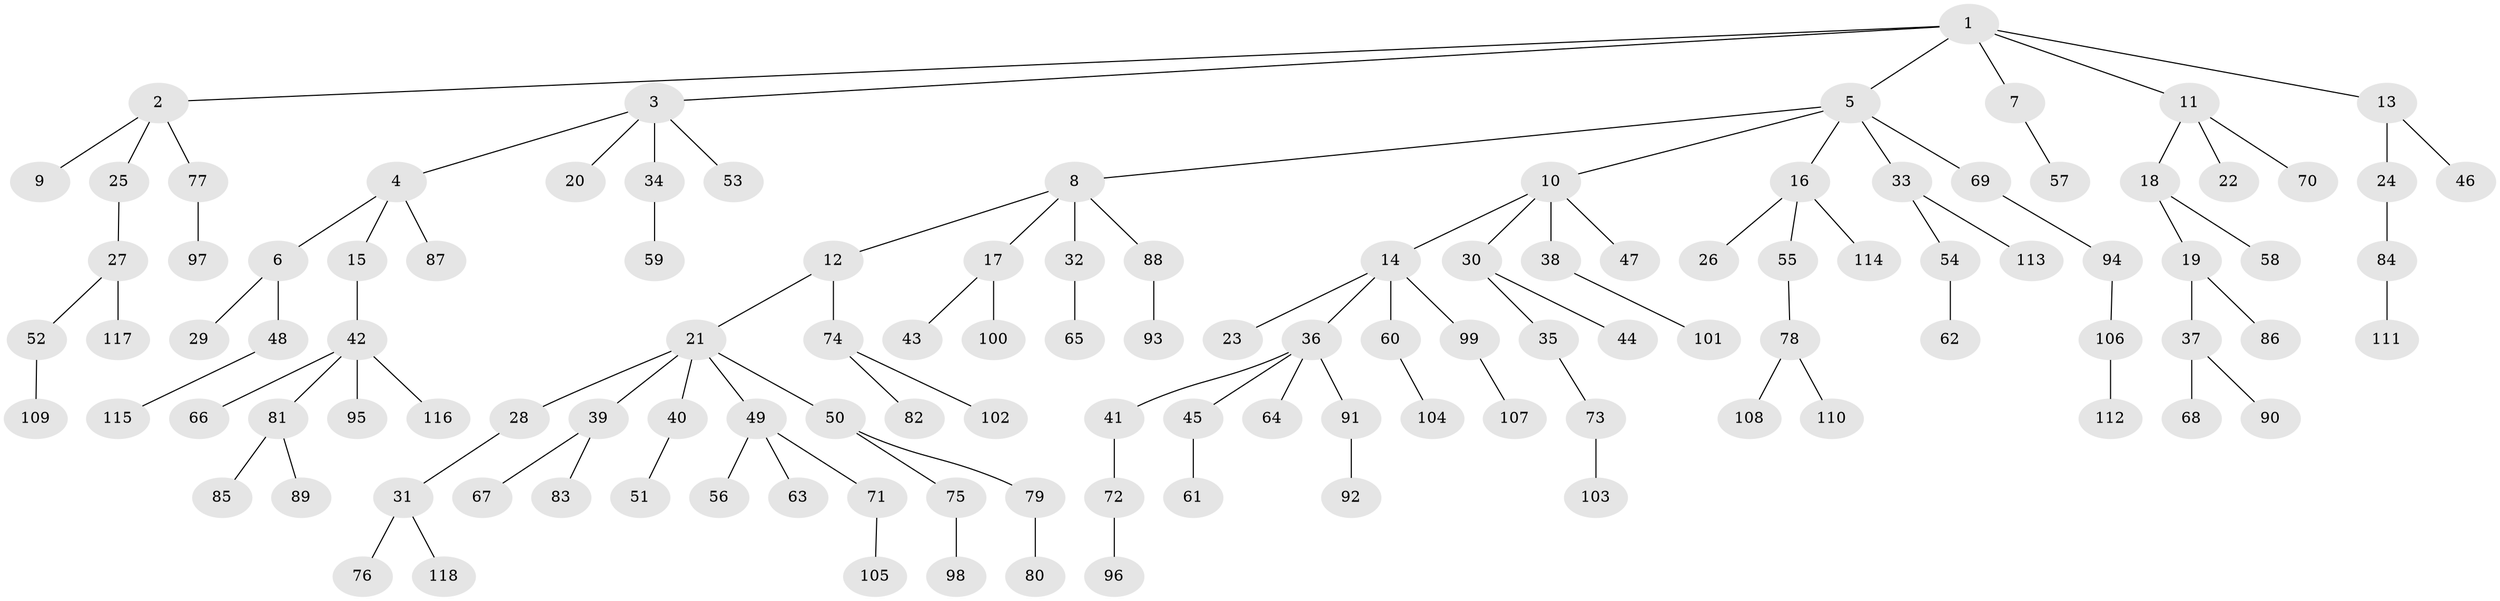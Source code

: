 // coarse degree distribution, {6: 0.04878048780487805, 4: 0.06097560975609756, 2: 0.2073170731707317, 5: 0.036585365853658534, 1: 0.5487804878048781, 3: 0.0975609756097561}
// Generated by graph-tools (version 1.1) at 2025/42/03/06/25 10:42:02]
// undirected, 118 vertices, 117 edges
graph export_dot {
graph [start="1"]
  node [color=gray90,style=filled];
  1;
  2;
  3;
  4;
  5;
  6;
  7;
  8;
  9;
  10;
  11;
  12;
  13;
  14;
  15;
  16;
  17;
  18;
  19;
  20;
  21;
  22;
  23;
  24;
  25;
  26;
  27;
  28;
  29;
  30;
  31;
  32;
  33;
  34;
  35;
  36;
  37;
  38;
  39;
  40;
  41;
  42;
  43;
  44;
  45;
  46;
  47;
  48;
  49;
  50;
  51;
  52;
  53;
  54;
  55;
  56;
  57;
  58;
  59;
  60;
  61;
  62;
  63;
  64;
  65;
  66;
  67;
  68;
  69;
  70;
  71;
  72;
  73;
  74;
  75;
  76;
  77;
  78;
  79;
  80;
  81;
  82;
  83;
  84;
  85;
  86;
  87;
  88;
  89;
  90;
  91;
  92;
  93;
  94;
  95;
  96;
  97;
  98;
  99;
  100;
  101;
  102;
  103;
  104;
  105;
  106;
  107;
  108;
  109;
  110;
  111;
  112;
  113;
  114;
  115;
  116;
  117;
  118;
  1 -- 2;
  1 -- 3;
  1 -- 5;
  1 -- 7;
  1 -- 11;
  1 -- 13;
  2 -- 9;
  2 -- 25;
  2 -- 77;
  3 -- 4;
  3 -- 20;
  3 -- 34;
  3 -- 53;
  4 -- 6;
  4 -- 15;
  4 -- 87;
  5 -- 8;
  5 -- 10;
  5 -- 16;
  5 -- 33;
  5 -- 69;
  6 -- 29;
  6 -- 48;
  7 -- 57;
  8 -- 12;
  8 -- 17;
  8 -- 32;
  8 -- 88;
  10 -- 14;
  10 -- 30;
  10 -- 38;
  10 -- 47;
  11 -- 18;
  11 -- 22;
  11 -- 70;
  12 -- 21;
  12 -- 74;
  13 -- 24;
  13 -- 46;
  14 -- 23;
  14 -- 36;
  14 -- 60;
  14 -- 99;
  15 -- 42;
  16 -- 26;
  16 -- 55;
  16 -- 114;
  17 -- 43;
  17 -- 100;
  18 -- 19;
  18 -- 58;
  19 -- 37;
  19 -- 86;
  21 -- 28;
  21 -- 39;
  21 -- 40;
  21 -- 49;
  21 -- 50;
  24 -- 84;
  25 -- 27;
  27 -- 52;
  27 -- 117;
  28 -- 31;
  30 -- 35;
  30 -- 44;
  31 -- 76;
  31 -- 118;
  32 -- 65;
  33 -- 54;
  33 -- 113;
  34 -- 59;
  35 -- 73;
  36 -- 41;
  36 -- 45;
  36 -- 64;
  36 -- 91;
  37 -- 68;
  37 -- 90;
  38 -- 101;
  39 -- 67;
  39 -- 83;
  40 -- 51;
  41 -- 72;
  42 -- 66;
  42 -- 81;
  42 -- 95;
  42 -- 116;
  45 -- 61;
  48 -- 115;
  49 -- 56;
  49 -- 63;
  49 -- 71;
  50 -- 75;
  50 -- 79;
  52 -- 109;
  54 -- 62;
  55 -- 78;
  60 -- 104;
  69 -- 94;
  71 -- 105;
  72 -- 96;
  73 -- 103;
  74 -- 82;
  74 -- 102;
  75 -- 98;
  77 -- 97;
  78 -- 108;
  78 -- 110;
  79 -- 80;
  81 -- 85;
  81 -- 89;
  84 -- 111;
  88 -- 93;
  91 -- 92;
  94 -- 106;
  99 -- 107;
  106 -- 112;
}
